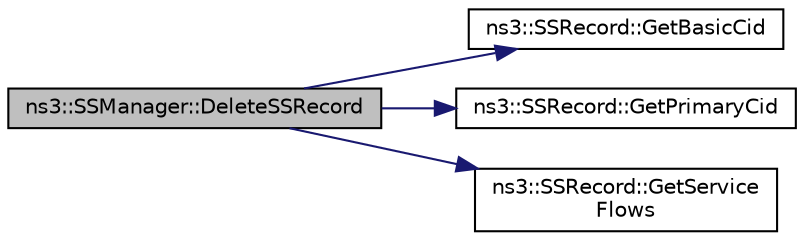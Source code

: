 digraph "ns3::SSManager::DeleteSSRecord"
{
  edge [fontname="Helvetica",fontsize="10",labelfontname="Helvetica",labelfontsize="10"];
  node [fontname="Helvetica",fontsize="10",shape=record];
  rankdir="LR";
  Node1 [label="ns3::SSManager::DeleteSSRecord",height=0.2,width=0.4,color="black", fillcolor="grey75", style="filled", fontcolor="black"];
  Node1 -> Node2 [color="midnightblue",fontsize="10",style="solid"];
  Node2 [label="ns3::SSRecord::GetBasicCid",height=0.2,width=0.4,color="black", fillcolor="white", style="filled",URL="$d6/d5e/classns3_1_1SSRecord.html#a29347039d1a9e3c89e07230be9914e43"];
  Node1 -> Node3 [color="midnightblue",fontsize="10",style="solid"];
  Node3 [label="ns3::SSRecord::GetPrimaryCid",height=0.2,width=0.4,color="black", fillcolor="white", style="filled",URL="$d6/d5e/classns3_1_1SSRecord.html#ad45ea0c236a9c7f32a939e1b0e42d5b8"];
  Node1 -> Node4 [color="midnightblue",fontsize="10",style="solid"];
  Node4 [label="ns3::SSRecord::GetService\lFlows",height=0.2,width=0.4,color="black", fillcolor="white", style="filled",URL="$d6/d5e/classns3_1_1SSRecord.html#a7b2ed8b7cbad4dfcd65adde5699169c7"];
}
